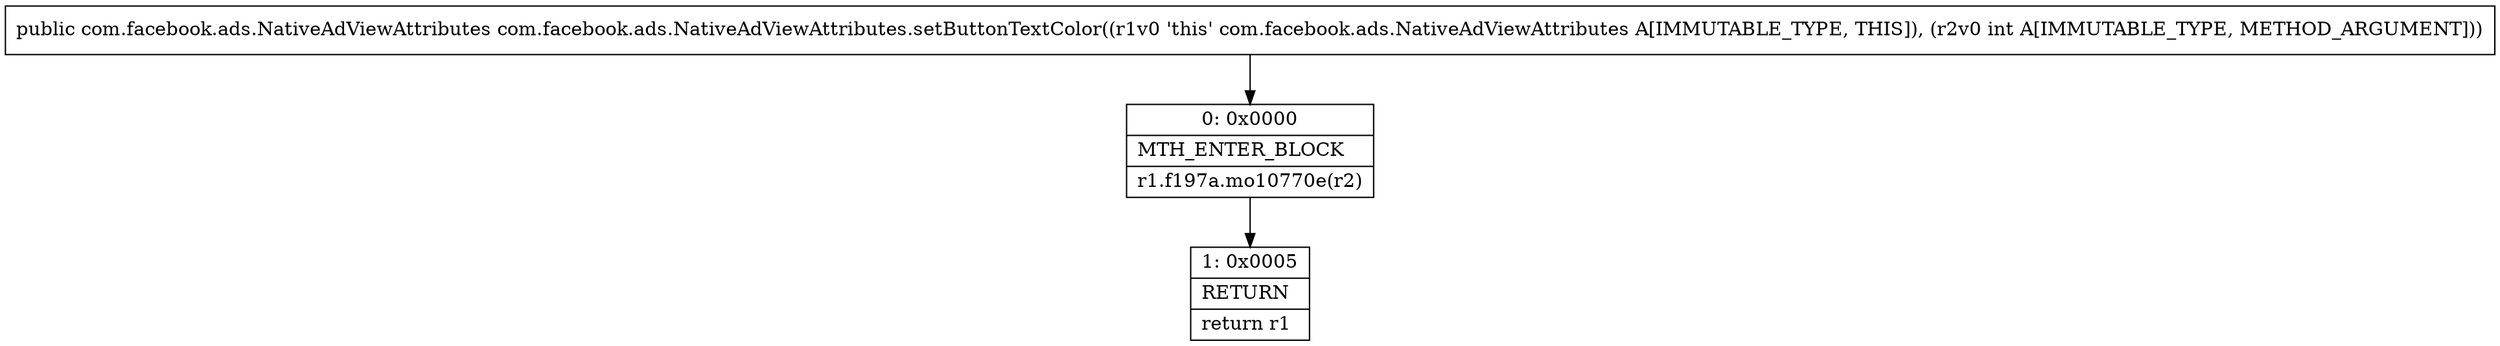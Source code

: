 digraph "CFG forcom.facebook.ads.NativeAdViewAttributes.setButtonTextColor(I)Lcom\/facebook\/ads\/NativeAdViewAttributes;" {
Node_0 [shape=record,label="{0\:\ 0x0000|MTH_ENTER_BLOCK\l|r1.f197a.mo10770e(r2)\l}"];
Node_1 [shape=record,label="{1\:\ 0x0005|RETURN\l|return r1\l}"];
MethodNode[shape=record,label="{public com.facebook.ads.NativeAdViewAttributes com.facebook.ads.NativeAdViewAttributes.setButtonTextColor((r1v0 'this' com.facebook.ads.NativeAdViewAttributes A[IMMUTABLE_TYPE, THIS]), (r2v0 int A[IMMUTABLE_TYPE, METHOD_ARGUMENT])) }"];
MethodNode -> Node_0;
Node_0 -> Node_1;
}

